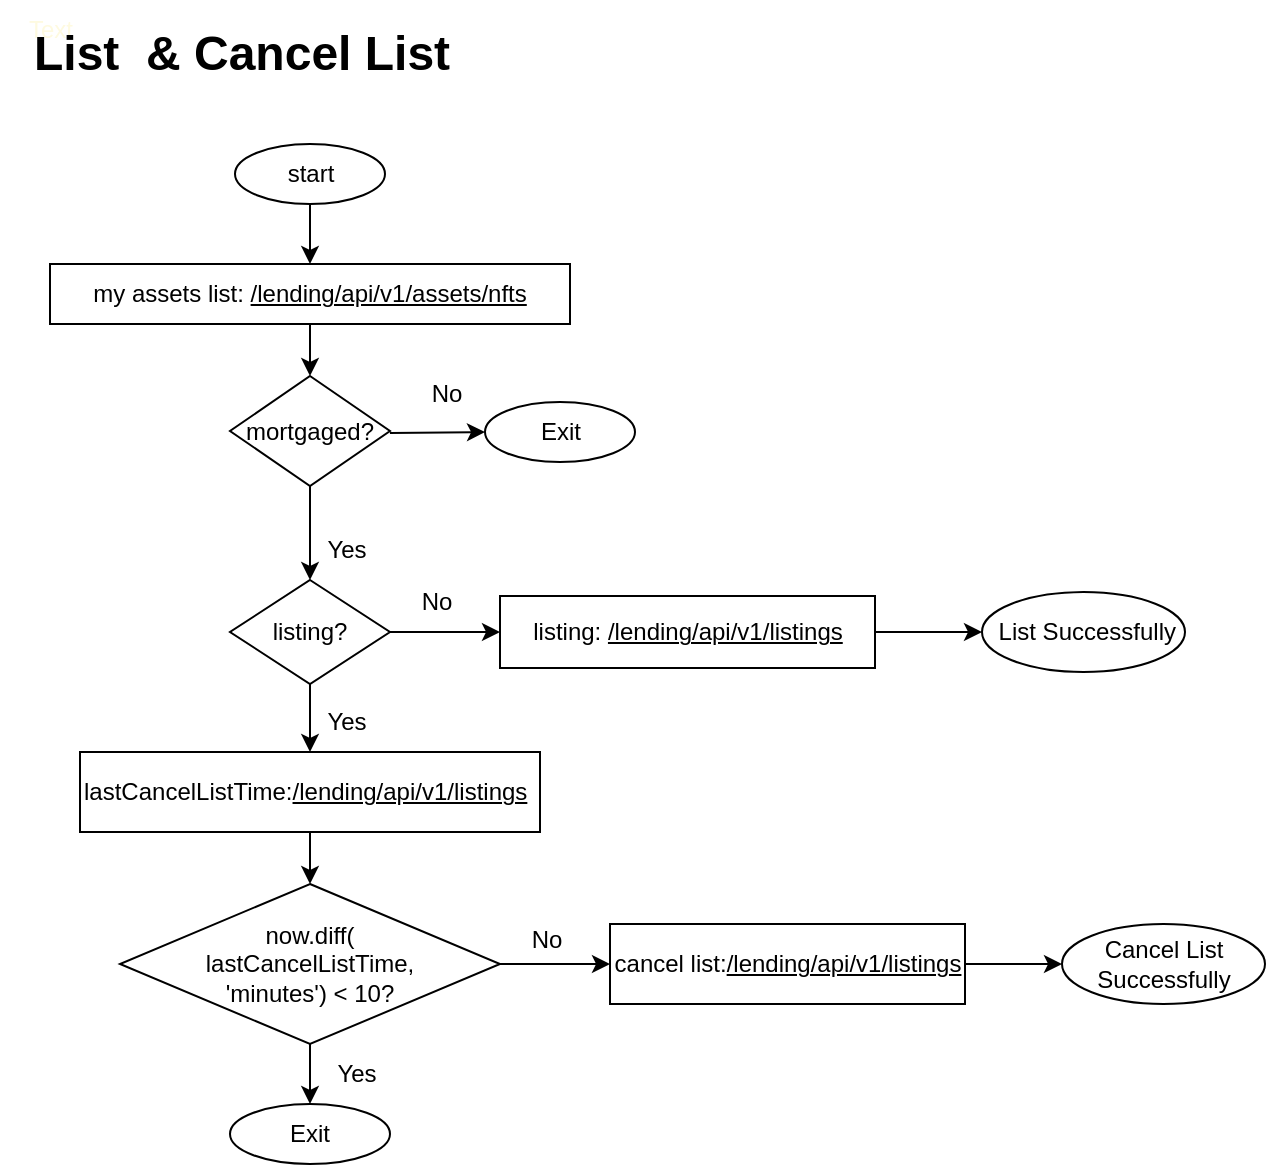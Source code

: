 <mxfile version="21.5.0" type="github">
  <diagram id="C5RBs43oDa-KdzZeNtuy" name="Page-1">
    <mxGraphModel dx="1272" dy="693" grid="1" gridSize="10" guides="1" tooltips="1" connect="1" arrows="1" fold="1" page="1" pageScale="1" pageWidth="827" pageHeight="1169" background="#ffffff" math="0" shadow="0">
      <root>
        <mxCell id="WIyWlLk6GJQsqaUBKTNV-0" />
        <mxCell id="WIyWlLk6GJQsqaUBKTNV-1" parent="WIyWlLk6GJQsqaUBKTNV-0" />
        <mxCell id="i1JUAL5Z5OwXQQaXqIF1-145" value="" style="edgeStyle=orthogonalEdgeStyle;rounded=0;orthogonalLoop=1;jettySize=auto;html=1;" parent="WIyWlLk6GJQsqaUBKTNV-1" source="i1JUAL5Z5OwXQQaXqIF1-143" target="i1JUAL5Z5OwXQQaXqIF1-144" edge="1">
          <mxGeometry relative="1" as="geometry" />
        </mxCell>
        <mxCell id="i1JUAL5Z5OwXQQaXqIF1-143" value="start" style="ellipse;whiteSpace=wrap;html=1;" parent="WIyWlLk6GJQsqaUBKTNV-1" vertex="1">
          <mxGeometry x="122.5" y="90" width="75" height="30" as="geometry" />
        </mxCell>
        <mxCell id="i1JUAL5Z5OwXQQaXqIF1-147" value="" style="edgeStyle=orthogonalEdgeStyle;rounded=0;orthogonalLoop=1;jettySize=auto;html=1;" parent="WIyWlLk6GJQsqaUBKTNV-1" source="i1JUAL5Z5OwXQQaXqIF1-144" target="i1JUAL5Z5OwXQQaXqIF1-146" edge="1">
          <mxGeometry relative="1" as="geometry" />
        </mxCell>
        <mxCell id="i1JUAL5Z5OwXQQaXqIF1-144" value="my assets list: &lt;u&gt;/lending/api/v1/assets/nfts&lt;/u&gt;" style="whiteSpace=wrap;html=1;align=center;" parent="WIyWlLk6GJQsqaUBKTNV-1" vertex="1">
          <mxGeometry x="30" y="150" width="260" height="30" as="geometry" />
        </mxCell>
        <mxCell id="i1JUAL5Z5OwXQQaXqIF1-149" value="" style="edgeStyle=orthogonalEdgeStyle;rounded=0;orthogonalLoop=1;jettySize=auto;html=1;entryX=0;entryY=0.5;entryDx=0;entryDy=0;" parent="WIyWlLk6GJQsqaUBKTNV-1" target="i1JUAL5Z5OwXQQaXqIF1-152" edge="1">
          <mxGeometry relative="1" as="geometry">
            <mxPoint x="199.971" y="234.52" as="sourcePoint" />
            <mxPoint x="282.5" y="235" as="targetPoint" />
            <Array as="points">
              <mxPoint x="247.5" y="234" />
            </Array>
          </mxGeometry>
        </mxCell>
        <mxCell id="i1JUAL5Z5OwXQQaXqIF1-155" value="" style="edgeStyle=orthogonalEdgeStyle;rounded=0;orthogonalLoop=1;jettySize=auto;html=1;" parent="WIyWlLk6GJQsqaUBKTNV-1" source="i1JUAL5Z5OwXQQaXqIF1-146" edge="1">
          <mxGeometry relative="1" as="geometry">
            <mxPoint x="160" y="308" as="targetPoint" />
          </mxGeometry>
        </mxCell>
        <mxCell id="i1JUAL5Z5OwXQQaXqIF1-146" value="mortgaged?" style="rhombus;whiteSpace=wrap;html=1;" parent="WIyWlLk6GJQsqaUBKTNV-1" vertex="1">
          <mxGeometry x="120" y="206" width="80" height="55" as="geometry" />
        </mxCell>
        <mxCell id="i1JUAL5Z5OwXQQaXqIF1-150" value="No" style="text;html=1;align=center;verticalAlign=middle;resizable=0;points=[];autosize=1;strokeColor=none;fillColor=none;" parent="WIyWlLk6GJQsqaUBKTNV-1" vertex="1">
          <mxGeometry x="207.5" y="200" width="40" height="30" as="geometry" />
        </mxCell>
        <mxCell id="i1JUAL5Z5OwXQQaXqIF1-152" value="Exit" style="ellipse;whiteSpace=wrap;html=1;" parent="WIyWlLk6GJQsqaUBKTNV-1" vertex="1">
          <mxGeometry x="247.5" y="219" width="75" height="30" as="geometry" />
        </mxCell>
        <mxCell id="i1JUAL5Z5OwXQQaXqIF1-157" value="Yes" style="text;html=1;align=center;verticalAlign=middle;resizable=0;points=[];autosize=1;strokeColor=none;fillColor=none;" parent="WIyWlLk6GJQsqaUBKTNV-1" vertex="1">
          <mxGeometry x="157.5" y="278" width="40" height="30" as="geometry" />
        </mxCell>
        <mxCell id="i1JUAL5Z5OwXQQaXqIF1-160" value="" style="edgeStyle=orthogonalEdgeStyle;rounded=0;orthogonalLoop=1;jettySize=auto;html=1;" parent="WIyWlLk6GJQsqaUBKTNV-1" source="i1JUAL5Z5OwXQQaXqIF1-158" target="i1JUAL5Z5OwXQQaXqIF1-159" edge="1">
          <mxGeometry relative="1" as="geometry" />
        </mxCell>
        <mxCell id="i1JUAL5Z5OwXQQaXqIF1-163" value="" style="edgeStyle=orthogonalEdgeStyle;rounded=0;orthogonalLoop=1;jettySize=auto;html=1;" parent="WIyWlLk6GJQsqaUBKTNV-1" source="i1JUAL5Z5OwXQQaXqIF1-158" target="i1JUAL5Z5OwXQQaXqIF1-162" edge="1">
          <mxGeometry relative="1" as="geometry" />
        </mxCell>
        <mxCell id="i1JUAL5Z5OwXQQaXqIF1-158" value="listing?" style="rhombus;whiteSpace=wrap;html=1;" parent="WIyWlLk6GJQsqaUBKTNV-1" vertex="1">
          <mxGeometry x="120" y="308" width="80" height="52" as="geometry" />
        </mxCell>
        <mxCell id="i1JUAL5Z5OwXQQaXqIF1-176" value="" style="edgeStyle=orthogonalEdgeStyle;rounded=0;orthogonalLoop=1;jettySize=auto;html=1;" parent="WIyWlLk6GJQsqaUBKTNV-1" source="i1JUAL5Z5OwXQQaXqIF1-159" target="i1JUAL5Z5OwXQQaXqIF1-175" edge="1">
          <mxGeometry relative="1" as="geometry" />
        </mxCell>
        <mxCell id="i1JUAL5Z5OwXQQaXqIF1-159" value="listing:&amp;nbsp;&lt;u&gt;/lending/api/v1/listings&lt;/u&gt;" style="whiteSpace=wrap;html=1;" parent="WIyWlLk6GJQsqaUBKTNV-1" vertex="1">
          <mxGeometry x="255" y="316" width="187.5" height="36" as="geometry" />
        </mxCell>
        <mxCell id="i1JUAL5Z5OwXQQaXqIF1-161" value="No" style="text;html=1;align=center;verticalAlign=middle;resizable=0;points=[];autosize=1;strokeColor=none;fillColor=none;" parent="WIyWlLk6GJQsqaUBKTNV-1" vertex="1">
          <mxGeometry x="202.5" y="304" width="40" height="30" as="geometry" />
        </mxCell>
        <mxCell id="i1JUAL5Z5OwXQQaXqIF1-166" value="" style="edgeStyle=orthogonalEdgeStyle;rounded=0;orthogonalLoop=1;jettySize=auto;html=1;" parent="WIyWlLk6GJQsqaUBKTNV-1" source="i1JUAL5Z5OwXQQaXqIF1-162" target="i1JUAL5Z5OwXQQaXqIF1-165" edge="1">
          <mxGeometry relative="1" as="geometry" />
        </mxCell>
        <mxCell id="i1JUAL5Z5OwXQQaXqIF1-162" value="lastCancelListTime:&lt;u&gt;/lending/api/v1/listings&lt;/u&gt;" style="whiteSpace=wrap;html=1;align=left;" parent="WIyWlLk6GJQsqaUBKTNV-1" vertex="1">
          <mxGeometry x="45" y="394" width="230" height="40" as="geometry" />
        </mxCell>
        <mxCell id="i1JUAL5Z5OwXQQaXqIF1-164" value="Yes" style="text;html=1;align=center;verticalAlign=middle;resizable=0;points=[];autosize=1;strokeColor=none;fillColor=none;" parent="WIyWlLk6GJQsqaUBKTNV-1" vertex="1">
          <mxGeometry x="157.5" y="364" width="40" height="30" as="geometry" />
        </mxCell>
        <mxCell id="i1JUAL5Z5OwXQQaXqIF1-168" value="" style="edgeStyle=orthogonalEdgeStyle;rounded=0;orthogonalLoop=1;jettySize=auto;html=1;" parent="WIyWlLk6GJQsqaUBKTNV-1" source="i1JUAL5Z5OwXQQaXqIF1-165" target="i1JUAL5Z5OwXQQaXqIF1-167" edge="1">
          <mxGeometry relative="1" as="geometry" />
        </mxCell>
        <mxCell id="i1JUAL5Z5OwXQQaXqIF1-173" value="" style="edgeStyle=orthogonalEdgeStyle;rounded=0;orthogonalLoop=1;jettySize=auto;html=1;" parent="WIyWlLk6GJQsqaUBKTNV-1" source="i1JUAL5Z5OwXQQaXqIF1-165" target="i1JUAL5Z5OwXQQaXqIF1-172" edge="1">
          <mxGeometry relative="1" as="geometry" />
        </mxCell>
        <mxCell id="i1JUAL5Z5OwXQQaXqIF1-165" value="now.diff(&lt;br&gt;lastCancelListTime,&lt;br&gt;&#39;minutes&#39;) &amp;lt; 10?" style="rhombus;whiteSpace=wrap;html=1;align=center;" parent="WIyWlLk6GJQsqaUBKTNV-1" vertex="1">
          <mxGeometry x="65" y="460" width="190" height="80" as="geometry" />
        </mxCell>
        <mxCell id="i1JUAL5Z5OwXQQaXqIF1-171" value="" style="edgeStyle=orthogonalEdgeStyle;rounded=0;orthogonalLoop=1;jettySize=auto;html=1;" parent="WIyWlLk6GJQsqaUBKTNV-1" source="i1JUAL5Z5OwXQQaXqIF1-167" target="i1JUAL5Z5OwXQQaXqIF1-170" edge="1">
          <mxGeometry relative="1" as="geometry" />
        </mxCell>
        <mxCell id="i1JUAL5Z5OwXQQaXqIF1-167" value="cancel list:&lt;u&gt;/lending/api/v1/listings&lt;/u&gt;" style="whiteSpace=wrap;html=1;" parent="WIyWlLk6GJQsqaUBKTNV-1" vertex="1">
          <mxGeometry x="310" y="480" width="177.5" height="40" as="geometry" />
        </mxCell>
        <mxCell id="i1JUAL5Z5OwXQQaXqIF1-169" value="No" style="text;html=1;align=center;verticalAlign=middle;resizable=0;points=[];autosize=1;strokeColor=none;fillColor=none;" parent="WIyWlLk6GJQsqaUBKTNV-1" vertex="1">
          <mxGeometry x="257.5" y="473" width="40" height="30" as="geometry" />
        </mxCell>
        <mxCell id="i1JUAL5Z5OwXQQaXqIF1-170" value="Cancel List Successfully" style="ellipse;whiteSpace=wrap;html=1;" parent="WIyWlLk6GJQsqaUBKTNV-1" vertex="1">
          <mxGeometry x="536" y="480" width="101.5" height="40" as="geometry" />
        </mxCell>
        <mxCell id="i1JUAL5Z5OwXQQaXqIF1-172" value="Exit" style="ellipse;whiteSpace=wrap;html=1;" parent="WIyWlLk6GJQsqaUBKTNV-1" vertex="1">
          <mxGeometry x="120" y="570" width="80" height="30" as="geometry" />
        </mxCell>
        <mxCell id="i1JUAL5Z5OwXQQaXqIF1-174" value="Yes" style="text;html=1;align=center;verticalAlign=middle;resizable=0;points=[];autosize=1;strokeColor=none;fillColor=none;" parent="WIyWlLk6GJQsqaUBKTNV-1" vertex="1">
          <mxGeometry x="162.5" y="540" width="40" height="30" as="geometry" />
        </mxCell>
        <mxCell id="i1JUAL5Z5OwXQQaXqIF1-175" value="&amp;nbsp;List Successfully" style="ellipse;whiteSpace=wrap;html=1;" parent="WIyWlLk6GJQsqaUBKTNV-1" vertex="1">
          <mxGeometry x="496" y="314" width="101.5" height="40" as="geometry" />
        </mxCell>
        <mxCell id="sc_kCJNTMOZKNPf8azjQ-1" value="Text" style="text;html=1;align=center;verticalAlign=middle;resizable=0;points=[];autosize=1;strokeColor=none;fillColor=none;fontColor=#FEFAE0;" vertex="1" parent="WIyWlLk6GJQsqaUBKTNV-1">
          <mxGeometry x="5" y="18" width="50" height="30" as="geometry" />
        </mxCell>
        <mxCell id="sc_kCJNTMOZKNPf8azjQ-2" value="&lt;b&gt;&lt;font style=&quot;font-size: 24px;&quot;&gt;List&amp;nbsp; &amp;amp; Cancel List&lt;/font&gt;&lt;/b&gt;" style="text;html=1;align=left;verticalAlign=middle;whiteSpace=wrap;rounded=0;fontSize=20;" vertex="1" parent="WIyWlLk6GJQsqaUBKTNV-1">
          <mxGeometry x="20" y="30" width="415" height="30" as="geometry" />
        </mxCell>
      </root>
    </mxGraphModel>
  </diagram>
</mxfile>
